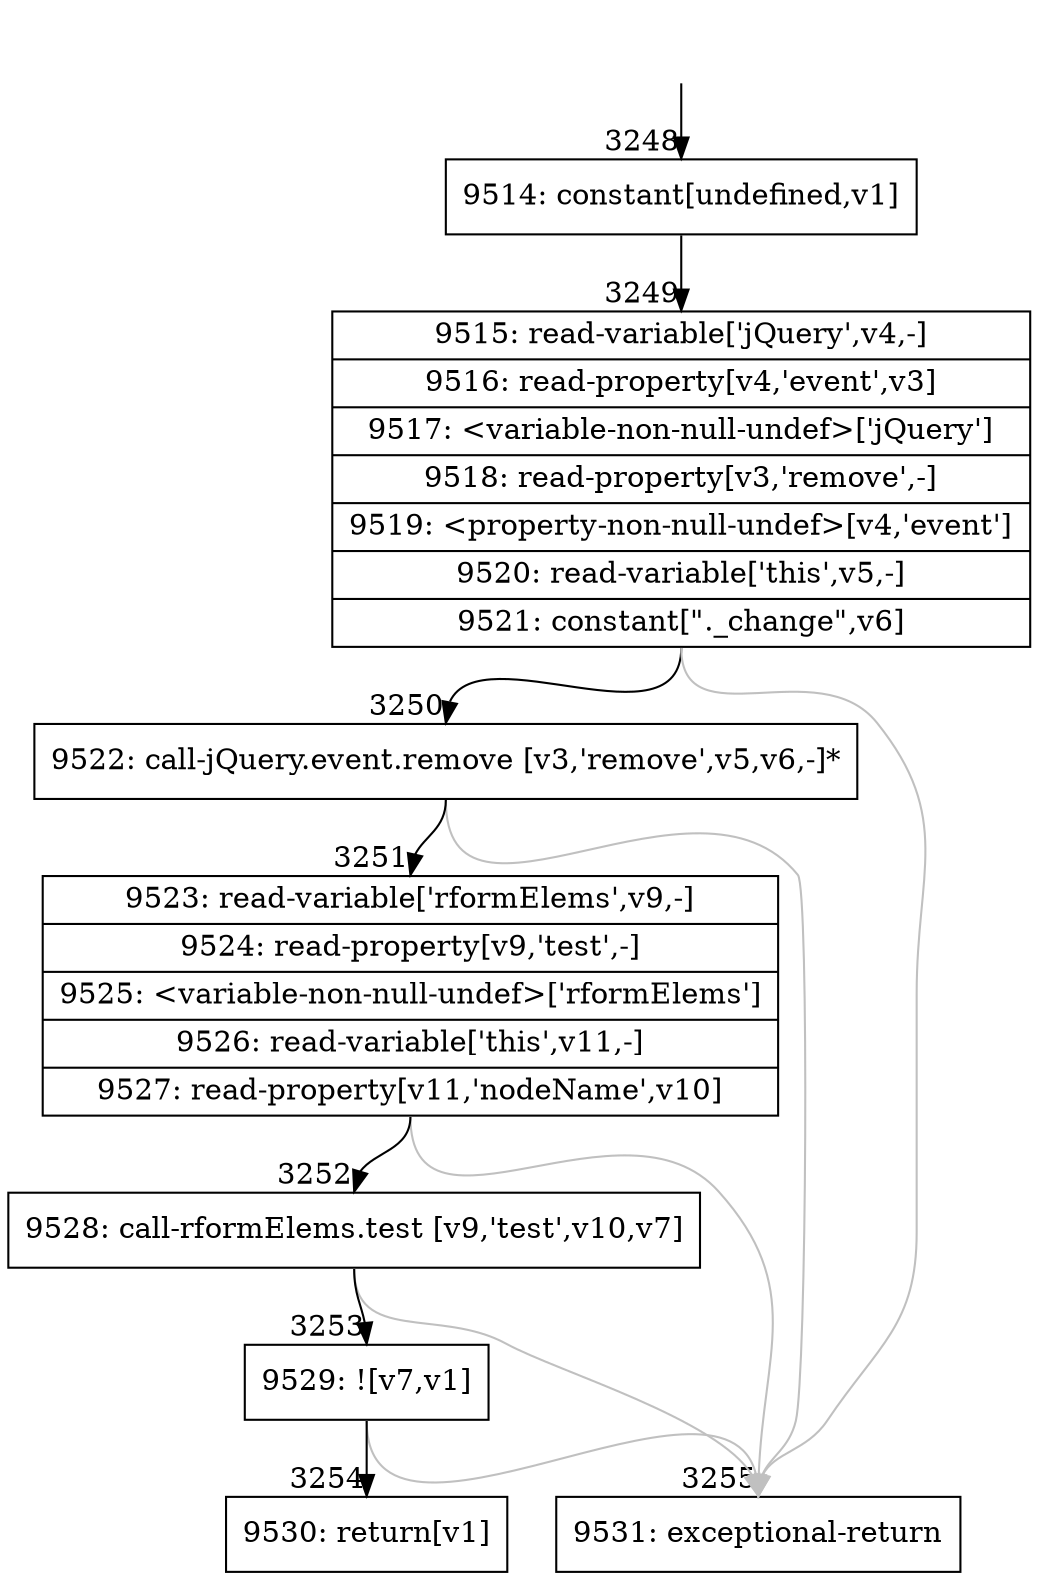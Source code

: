 digraph {
rankdir="TD"
BB_entry204[shape=none,label=""];
BB_entry204 -> BB3248 [tailport=s, headport=n, headlabel="    3248"]
BB3248 [shape=record label="{9514: constant[undefined,v1]}" ] 
BB3248 -> BB3249 [tailport=s, headport=n, headlabel="      3249"]
BB3249 [shape=record label="{9515: read-variable['jQuery',v4,-]|9516: read-property[v4,'event',v3]|9517: \<variable-non-null-undef\>['jQuery']|9518: read-property[v3,'remove',-]|9519: \<property-non-null-undef\>[v4,'event']|9520: read-variable['this',v5,-]|9521: constant[\"._change\",v6]}" ] 
BB3249 -> BB3250 [tailport=s, headport=n, headlabel="      3250"]
BB3249 -> BB3255 [tailport=s, headport=n, color=gray, headlabel="      3255"]
BB3250 [shape=record label="{9522: call-jQuery.event.remove [v3,'remove',v5,v6,-]*}" ] 
BB3250 -> BB3251 [tailport=s, headport=n, headlabel="      3251"]
BB3250 -> BB3255 [tailport=s, headport=n, color=gray]
BB3251 [shape=record label="{9523: read-variable['rformElems',v9,-]|9524: read-property[v9,'test',-]|9525: \<variable-non-null-undef\>['rformElems']|9526: read-variable['this',v11,-]|9527: read-property[v11,'nodeName',v10]}" ] 
BB3251 -> BB3252 [tailport=s, headport=n, headlabel="      3252"]
BB3251 -> BB3255 [tailport=s, headport=n, color=gray]
BB3252 [shape=record label="{9528: call-rformElems.test [v9,'test',v10,v7]}" ] 
BB3252 -> BB3253 [tailport=s, headport=n, headlabel="      3253"]
BB3252 -> BB3255 [tailport=s, headport=n, color=gray]
BB3253 [shape=record label="{9529: ![v7,v1]}" ] 
BB3253 -> BB3254 [tailport=s, headport=n, headlabel="      3254"]
BB3253 -> BB3255 [tailport=s, headport=n, color=gray]
BB3254 [shape=record label="{9530: return[v1]}" ] 
BB3255 [shape=record label="{9531: exceptional-return}" ] 
//#$~ 3540
}
